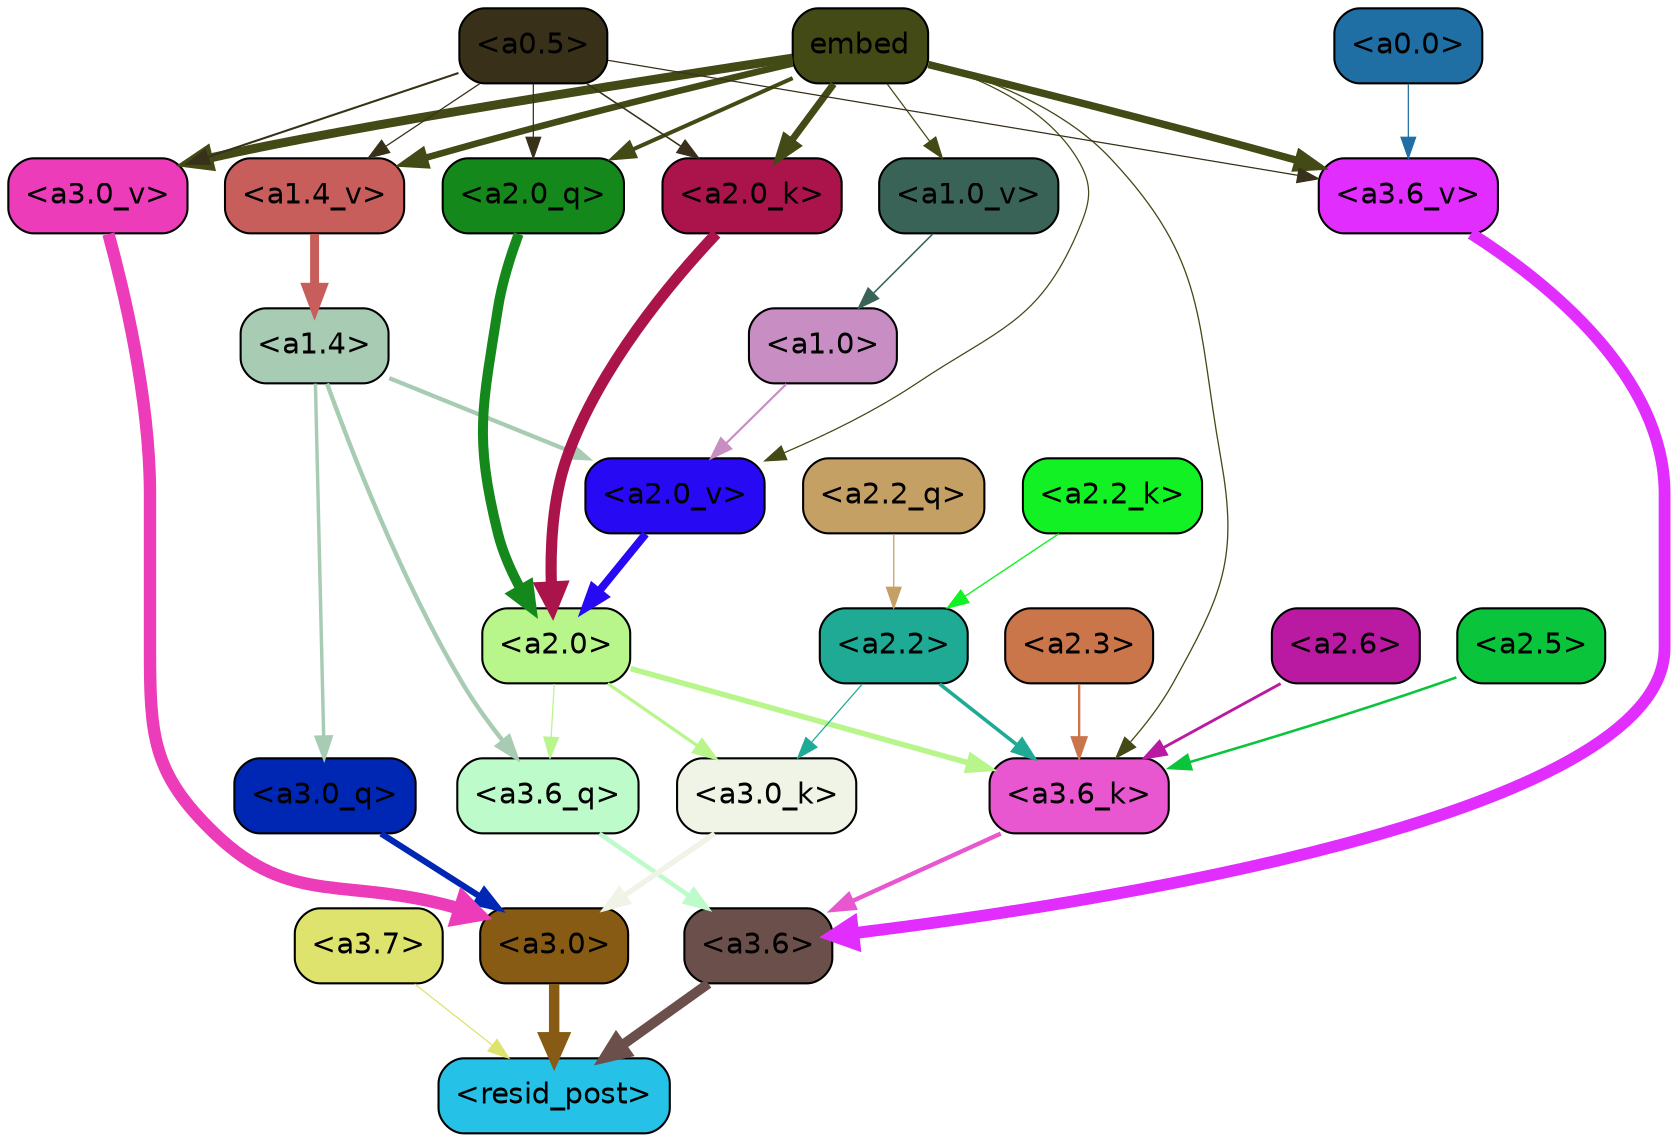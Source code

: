 strict digraph "" {
	graph [bgcolor=transparent,
		layout=dot,
		overlap=false,
		splines=true
	];
	"<a3.7>"	[color=black,
		fillcolor="#dee36d",
		fontname=Helvetica,
		shape=box,
		style="filled, rounded"];
	"<resid_post>"	[color=black,
		fillcolor="#26c1e6",
		fontname=Helvetica,
		shape=box,
		style="filled, rounded"];
	"<a3.7>" -> "<resid_post>"	[color="#dee36d",
		penwidth=0.6];
	"<a3.6>"	[color=black,
		fillcolor="#6b4f4a",
		fontname=Helvetica,
		shape=box,
		style="filled, rounded"];
	"<a3.6>" -> "<resid_post>"	[color="#6b4f4a",
		penwidth=4.748674273490906];
	"<a3.0>"	[color=black,
		fillcolor="#875b14",
		fontname=Helvetica,
		shape=box,
		style="filled, rounded"];
	"<a3.0>" -> "<resid_post>"	[color="#875b14",
		penwidth=5.004031300544739];
	"<a3.6_q>"	[color=black,
		fillcolor="#befbcb",
		fontname=Helvetica,
		shape=box,
		style="filled, rounded"];
	"<a3.6_q>" -> "<a3.6>"	[color="#befbcb",
		penwidth=2.1656854450702667];
	"<a3.0_q>"	[color=black,
		fillcolor="#0026b4",
		fontname=Helvetica,
		shape=box,
		style="filled, rounded"];
	"<a3.0_q>" -> "<a3.0>"	[color="#0026b4",
		penwidth=2.95696559548378];
	"<a3.6_k>"	[color=black,
		fillcolor="#e857d0",
		fontname=Helvetica,
		shape=box,
		style="filled, rounded"];
	"<a3.6_k>" -> "<a3.6>"	[color="#e857d0",
		penwidth=2.086437076330185];
	"<a3.0_k>"	[color=black,
		fillcolor="#eff4e6",
		fontname=Helvetica,
		shape=box,
		style="filled, rounded"];
	"<a3.0_k>" -> "<a3.0>"	[color="#eff4e6",
		penwidth=2.5988530814647675];
	"<a3.6_v>"	[color=black,
		fillcolor="#e12dfe",
		fontname=Helvetica,
		shape=box,
		style="filled, rounded"];
	"<a3.6_v>" -> "<a3.6>"	[color="#e12dfe",
		penwidth=5.669987380504608];
	"<a3.0_v>"	[color=black,
		fillcolor="#ec3cba",
		fontname=Helvetica,
		shape=box,
		style="filled, rounded"];
	"<a3.0_v>" -> "<a3.0>"	[color="#ec3cba",
		penwidth=5.9515902400016785];
	"<a2.0>"	[color=black,
		fillcolor="#b8f68b",
		fontname=Helvetica,
		shape=box,
		style="filled, rounded"];
	"<a2.0>" -> "<a3.6_q>"	[color="#b8f68b",
		penwidth=0.6];
	"<a2.0>" -> "<a3.6_k>"	[color="#b8f68b",
		penwidth=2.6423546075820923];
	"<a2.0>" -> "<a3.0_k>"	[color="#b8f68b",
		penwidth=1.5482127666473389];
	"<a1.4>"	[color=black,
		fillcolor="#a8cbb3",
		fontname=Helvetica,
		shape=box,
		style="filled, rounded"];
	"<a1.4>" -> "<a3.6_q>"	[color="#a8cbb3",
		penwidth=2.1035547256469727];
	"<a1.4>" -> "<a3.0_q>"	[color="#a8cbb3",
		penwidth=1.6541699171066284];
	"<a2.0_v>"	[color=black,
		fillcolor="#2709f3",
		fontname=Helvetica,
		shape=box,
		style="filled, rounded"];
	"<a1.4>" -> "<a2.0_v>"	[color="#a8cbb3",
		penwidth=2.048949420452118];
	"<a2.6>"	[color=black,
		fillcolor="#ba1aa2",
		fontname=Helvetica,
		shape=box,
		style="filled, rounded"];
	"<a2.6>" -> "<a3.6_k>"	[color="#ba1aa2",
		penwidth=1.3718644380569458];
	"<a2.5>"	[color=black,
		fillcolor="#0ac53b",
		fontname=Helvetica,
		shape=box,
		style="filled, rounded"];
	"<a2.5>" -> "<a3.6_k>"	[color="#0ac53b",
		penwidth=1.231603980064392];
	"<a2.3>"	[color=black,
		fillcolor="#cb754b",
		fontname=Helvetica,
		shape=box,
		style="filled, rounded"];
	"<a2.3>" -> "<a3.6_k>"	[color="#cb754b",
		penwidth=1.1117559671401978];
	"<a2.2>"	[color=black,
		fillcolor="#1faa95",
		fontname=Helvetica,
		shape=box,
		style="filled, rounded"];
	"<a2.2>" -> "<a3.6_k>"	[color="#1faa95",
		penwidth=1.7315057516098022];
	"<a2.2>" -> "<a3.0_k>"	[color="#1faa95",
		penwidth=0.6];
	embed	[color=black,
		fillcolor="#434a16",
		fontname=Helvetica,
		shape=box,
		style="filled, rounded"];
	embed -> "<a3.6_k>"	[color="#434a16",
		penwidth=0.6229734420776367];
	embed -> "<a3.6_v>"	[color="#434a16",
		penwidth=3.56406831741333];
	embed -> "<a3.0_v>"	[color="#434a16",
		penwidth=4.293717980384827];
	"<a2.0_q>"	[color=black,
		fillcolor="#14881a",
		fontname=Helvetica,
		shape=box,
		style="filled, rounded"];
	embed -> "<a2.0_q>"	[color="#434a16",
		penwidth=1.9479764699935913];
	"<a2.0_k>"	[color=black,
		fillcolor="#aa144b",
		fontname=Helvetica,
		shape=box,
		style="filled, rounded"];
	embed -> "<a2.0_k>"	[color="#434a16",
		penwidth=3.348647713661194];
	embed -> "<a2.0_v>"	[color="#434a16",
		penwidth=0.6];
	"<a1.4_v>"	[color=black,
		fillcolor="#c75e5b",
		fontname=Helvetica,
		shape=box,
		style="filled, rounded"];
	embed -> "<a1.4_v>"	[color="#434a16",
		penwidth=3.1658360958099365];
	"<a1.0_v>"	[color=black,
		fillcolor="#3a6357",
		fontname=Helvetica,
		shape=box,
		style="filled, rounded"];
	embed -> "<a1.0_v>"	[color="#434a16",
		penwidth=0.6];
	"<a0.5>"	[color=black,
		fillcolor="#383019",
		fontname=Helvetica,
		shape=box,
		style="filled, rounded"];
	"<a0.5>" -> "<a3.6_v>"	[color="#383019",
		penwidth=0.6];
	"<a0.5>" -> "<a3.0_v>"	[color="#383019",
		penwidth=0.9916514158248901];
	"<a0.5>" -> "<a2.0_q>"	[color="#383019",
		penwidth=0.6];
	"<a0.5>" -> "<a2.0_k>"	[color="#383019",
		penwidth=0.7479127645492554];
	"<a0.5>" -> "<a1.4_v>"	[color="#383019",
		penwidth=0.6];
	"<a0.0>"	[color=black,
		fillcolor="#1f6ea4",
		fontname=Helvetica,
		shape=box,
		style="filled, rounded"];
	"<a0.0>" -> "<a3.6_v>"	[color="#1f6ea4",
		penwidth=0.6];
	"<a2.2_q>"	[color=black,
		fillcolor="#c5a065",
		fontname=Helvetica,
		shape=box,
		style="filled, rounded"];
	"<a2.2_q>" -> "<a2.2>"	[color="#c5a065",
		penwidth=0.6068362593650818];
	"<a2.0_q>" -> "<a2.0>"	[color="#14881a",
		penwidth=4.801594913005829];
	"<a2.2_k>"	[color=black,
		fillcolor="#11f123",
		fontname=Helvetica,
		shape=box,
		style="filled, rounded"];
	"<a2.2_k>" -> "<a2.2>"	[color="#11f123",
		penwidth=0.6648573875427246];
	"<a2.0_k>" -> "<a2.0>"	[color="#aa144b",
		penwidth=5.364346981048584];
	"<a2.0_v>" -> "<a2.0>"	[color="#2709f3",
		penwidth=3.76983106136322];
	"<a1.0>"	[color=black,
		fillcolor="#c88ec3",
		fontname=Helvetica,
		shape=box,
		style="filled, rounded"];
	"<a1.0>" -> "<a2.0_v>"	[color="#c88ec3",
		penwidth=1.0333166718482971];
	"<a1.4_v>" -> "<a1.4>"	[color="#c75e5b",
		penwidth=4.295930981636047];
	"<a1.0_v>" -> "<a1.0>"	[color="#3a6357",
		penwidth=0.7506231069564819];
}
